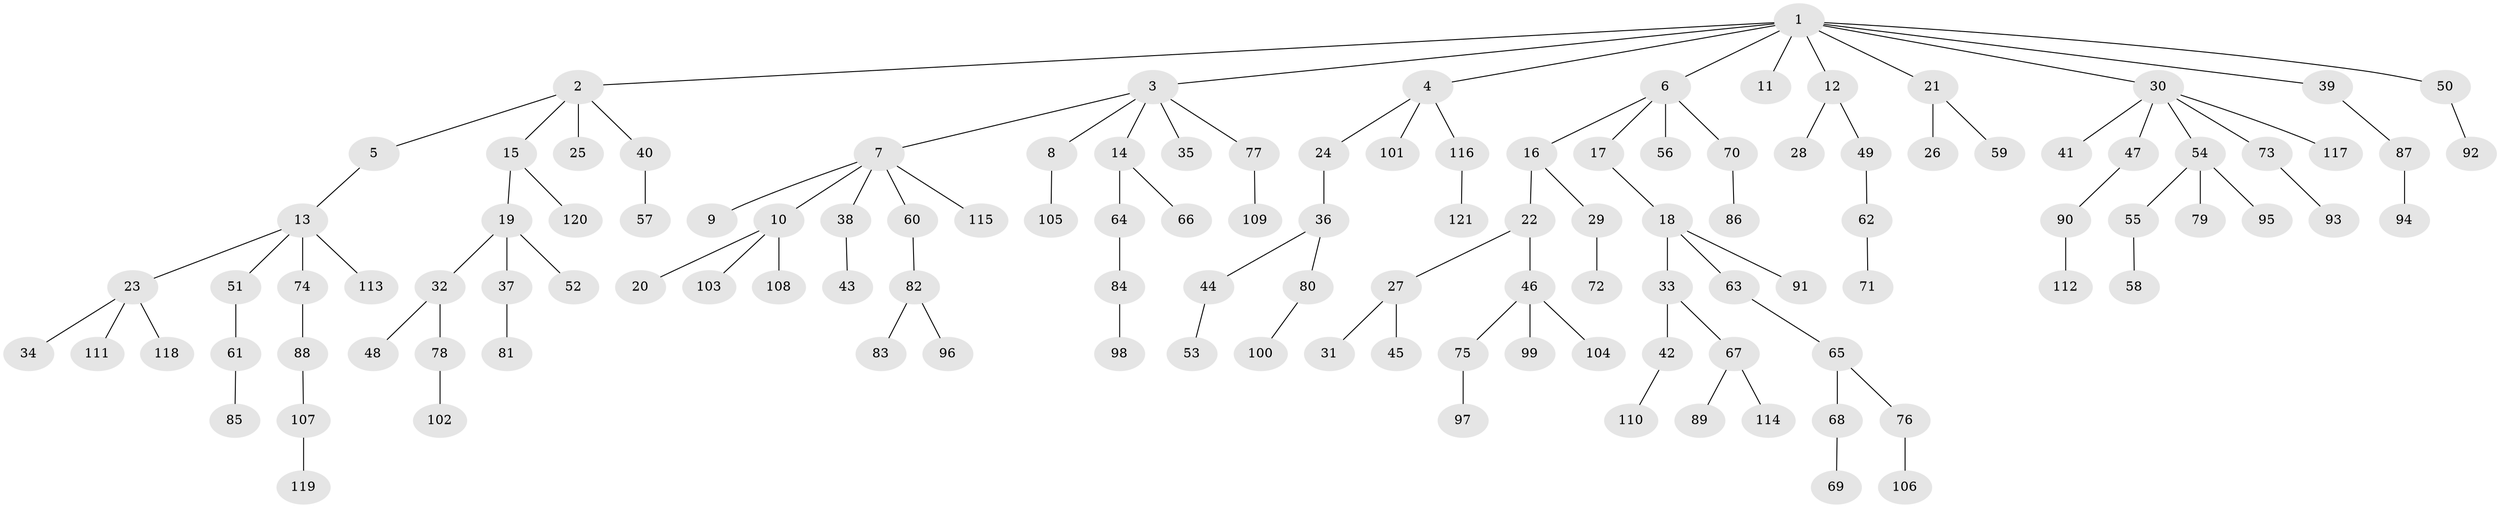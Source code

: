 // coarse degree distribution, {18: 0.020833333333333332, 2: 0.16666666666666666, 7: 0.020833333333333332, 5: 0.020833333333333332, 1: 0.6666666666666666, 4: 0.020833333333333332, 3: 0.08333333333333333}
// Generated by graph-tools (version 1.1) at 2025/19/03/04/25 18:19:22]
// undirected, 121 vertices, 120 edges
graph export_dot {
graph [start="1"]
  node [color=gray90,style=filled];
  1;
  2;
  3;
  4;
  5;
  6;
  7;
  8;
  9;
  10;
  11;
  12;
  13;
  14;
  15;
  16;
  17;
  18;
  19;
  20;
  21;
  22;
  23;
  24;
  25;
  26;
  27;
  28;
  29;
  30;
  31;
  32;
  33;
  34;
  35;
  36;
  37;
  38;
  39;
  40;
  41;
  42;
  43;
  44;
  45;
  46;
  47;
  48;
  49;
  50;
  51;
  52;
  53;
  54;
  55;
  56;
  57;
  58;
  59;
  60;
  61;
  62;
  63;
  64;
  65;
  66;
  67;
  68;
  69;
  70;
  71;
  72;
  73;
  74;
  75;
  76;
  77;
  78;
  79;
  80;
  81;
  82;
  83;
  84;
  85;
  86;
  87;
  88;
  89;
  90;
  91;
  92;
  93;
  94;
  95;
  96;
  97;
  98;
  99;
  100;
  101;
  102;
  103;
  104;
  105;
  106;
  107;
  108;
  109;
  110;
  111;
  112;
  113;
  114;
  115;
  116;
  117;
  118;
  119;
  120;
  121;
  1 -- 2;
  1 -- 3;
  1 -- 4;
  1 -- 6;
  1 -- 11;
  1 -- 12;
  1 -- 21;
  1 -- 30;
  1 -- 39;
  1 -- 50;
  2 -- 5;
  2 -- 15;
  2 -- 25;
  2 -- 40;
  3 -- 7;
  3 -- 8;
  3 -- 14;
  3 -- 35;
  3 -- 77;
  4 -- 24;
  4 -- 101;
  4 -- 116;
  5 -- 13;
  6 -- 16;
  6 -- 17;
  6 -- 56;
  6 -- 70;
  7 -- 9;
  7 -- 10;
  7 -- 38;
  7 -- 60;
  7 -- 115;
  8 -- 105;
  10 -- 20;
  10 -- 103;
  10 -- 108;
  12 -- 28;
  12 -- 49;
  13 -- 23;
  13 -- 51;
  13 -- 74;
  13 -- 113;
  14 -- 64;
  14 -- 66;
  15 -- 19;
  15 -- 120;
  16 -- 22;
  16 -- 29;
  17 -- 18;
  18 -- 33;
  18 -- 63;
  18 -- 91;
  19 -- 32;
  19 -- 37;
  19 -- 52;
  21 -- 26;
  21 -- 59;
  22 -- 27;
  22 -- 46;
  23 -- 34;
  23 -- 111;
  23 -- 118;
  24 -- 36;
  27 -- 31;
  27 -- 45;
  29 -- 72;
  30 -- 41;
  30 -- 47;
  30 -- 54;
  30 -- 73;
  30 -- 117;
  32 -- 48;
  32 -- 78;
  33 -- 42;
  33 -- 67;
  36 -- 44;
  36 -- 80;
  37 -- 81;
  38 -- 43;
  39 -- 87;
  40 -- 57;
  42 -- 110;
  44 -- 53;
  46 -- 75;
  46 -- 99;
  46 -- 104;
  47 -- 90;
  49 -- 62;
  50 -- 92;
  51 -- 61;
  54 -- 55;
  54 -- 79;
  54 -- 95;
  55 -- 58;
  60 -- 82;
  61 -- 85;
  62 -- 71;
  63 -- 65;
  64 -- 84;
  65 -- 68;
  65 -- 76;
  67 -- 89;
  67 -- 114;
  68 -- 69;
  70 -- 86;
  73 -- 93;
  74 -- 88;
  75 -- 97;
  76 -- 106;
  77 -- 109;
  78 -- 102;
  80 -- 100;
  82 -- 83;
  82 -- 96;
  84 -- 98;
  87 -- 94;
  88 -- 107;
  90 -- 112;
  107 -- 119;
  116 -- 121;
}
